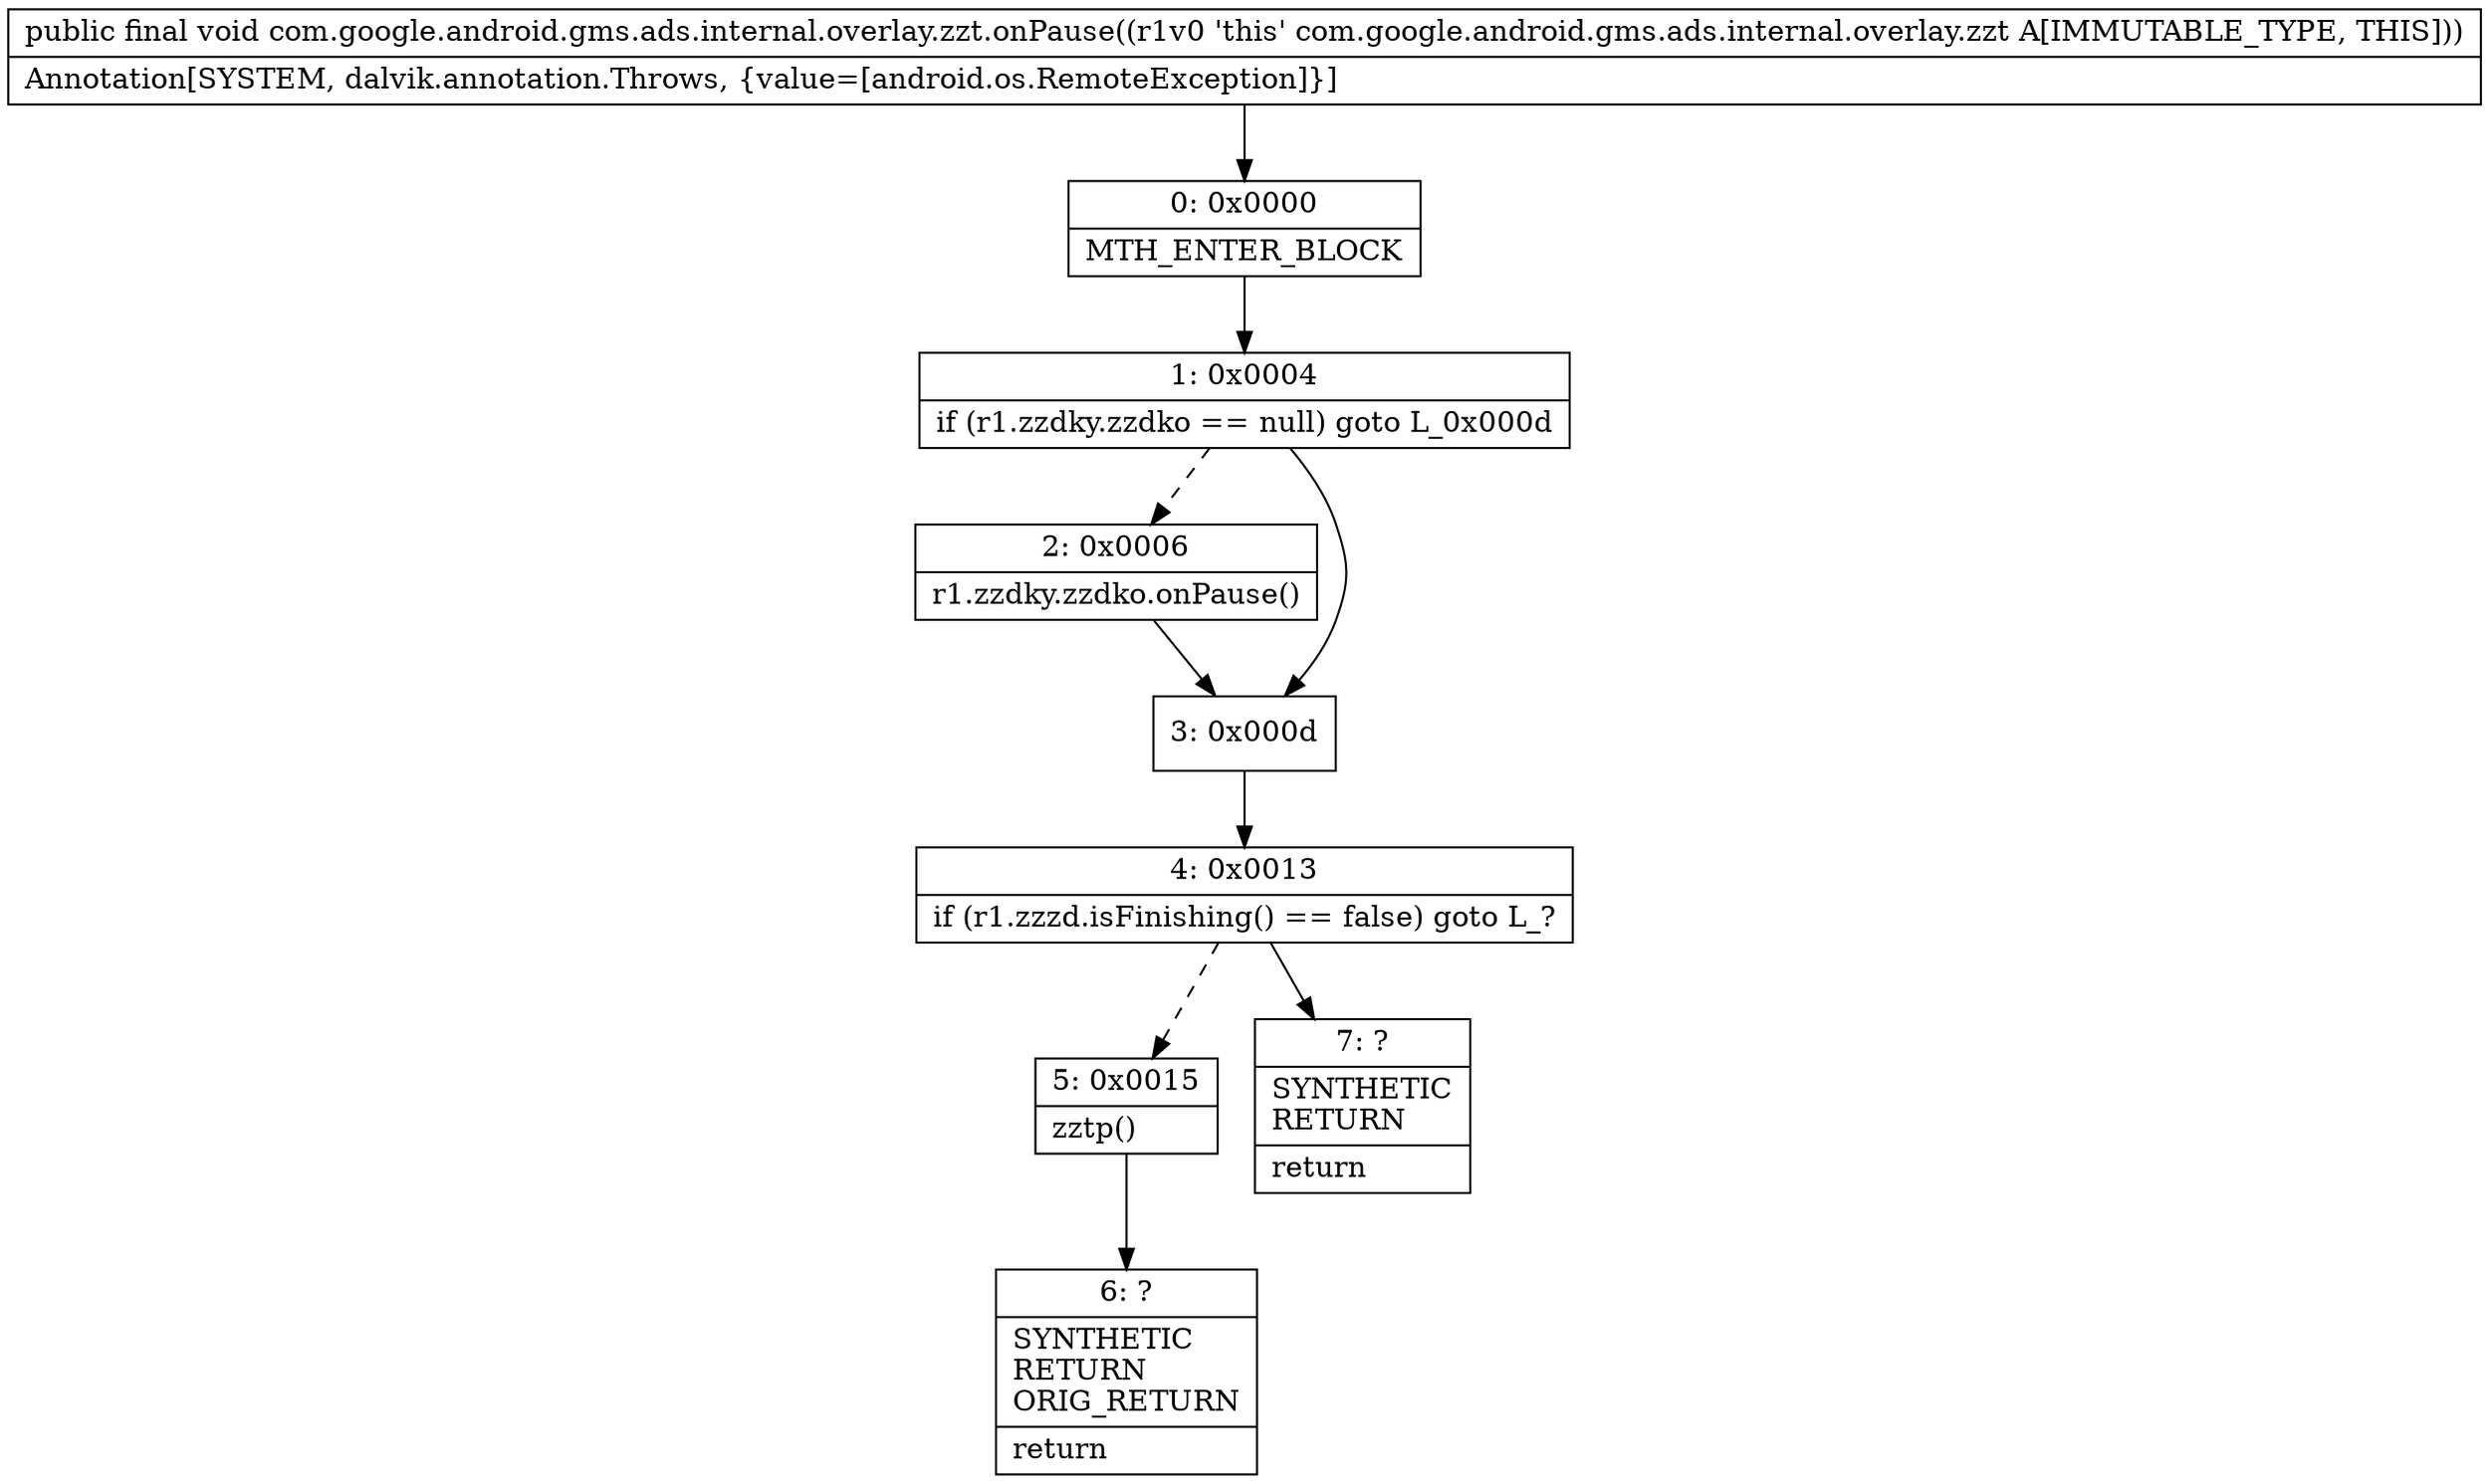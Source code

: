digraph "CFG forcom.google.android.gms.ads.internal.overlay.zzt.onPause()V" {
Node_0 [shape=record,label="{0\:\ 0x0000|MTH_ENTER_BLOCK\l}"];
Node_1 [shape=record,label="{1\:\ 0x0004|if (r1.zzdky.zzdko == null) goto L_0x000d\l}"];
Node_2 [shape=record,label="{2\:\ 0x0006|r1.zzdky.zzdko.onPause()\l}"];
Node_3 [shape=record,label="{3\:\ 0x000d}"];
Node_4 [shape=record,label="{4\:\ 0x0013|if (r1.zzzd.isFinishing() == false) goto L_?\l}"];
Node_5 [shape=record,label="{5\:\ 0x0015|zztp()\l}"];
Node_6 [shape=record,label="{6\:\ ?|SYNTHETIC\lRETURN\lORIG_RETURN\l|return\l}"];
Node_7 [shape=record,label="{7\:\ ?|SYNTHETIC\lRETURN\l|return\l}"];
MethodNode[shape=record,label="{public final void com.google.android.gms.ads.internal.overlay.zzt.onPause((r1v0 'this' com.google.android.gms.ads.internal.overlay.zzt A[IMMUTABLE_TYPE, THIS]))  | Annotation[SYSTEM, dalvik.annotation.Throws, \{value=[android.os.RemoteException]\}]\l}"];
MethodNode -> Node_0;
Node_0 -> Node_1;
Node_1 -> Node_2[style=dashed];
Node_1 -> Node_3;
Node_2 -> Node_3;
Node_3 -> Node_4;
Node_4 -> Node_5[style=dashed];
Node_4 -> Node_7;
Node_5 -> Node_6;
}


